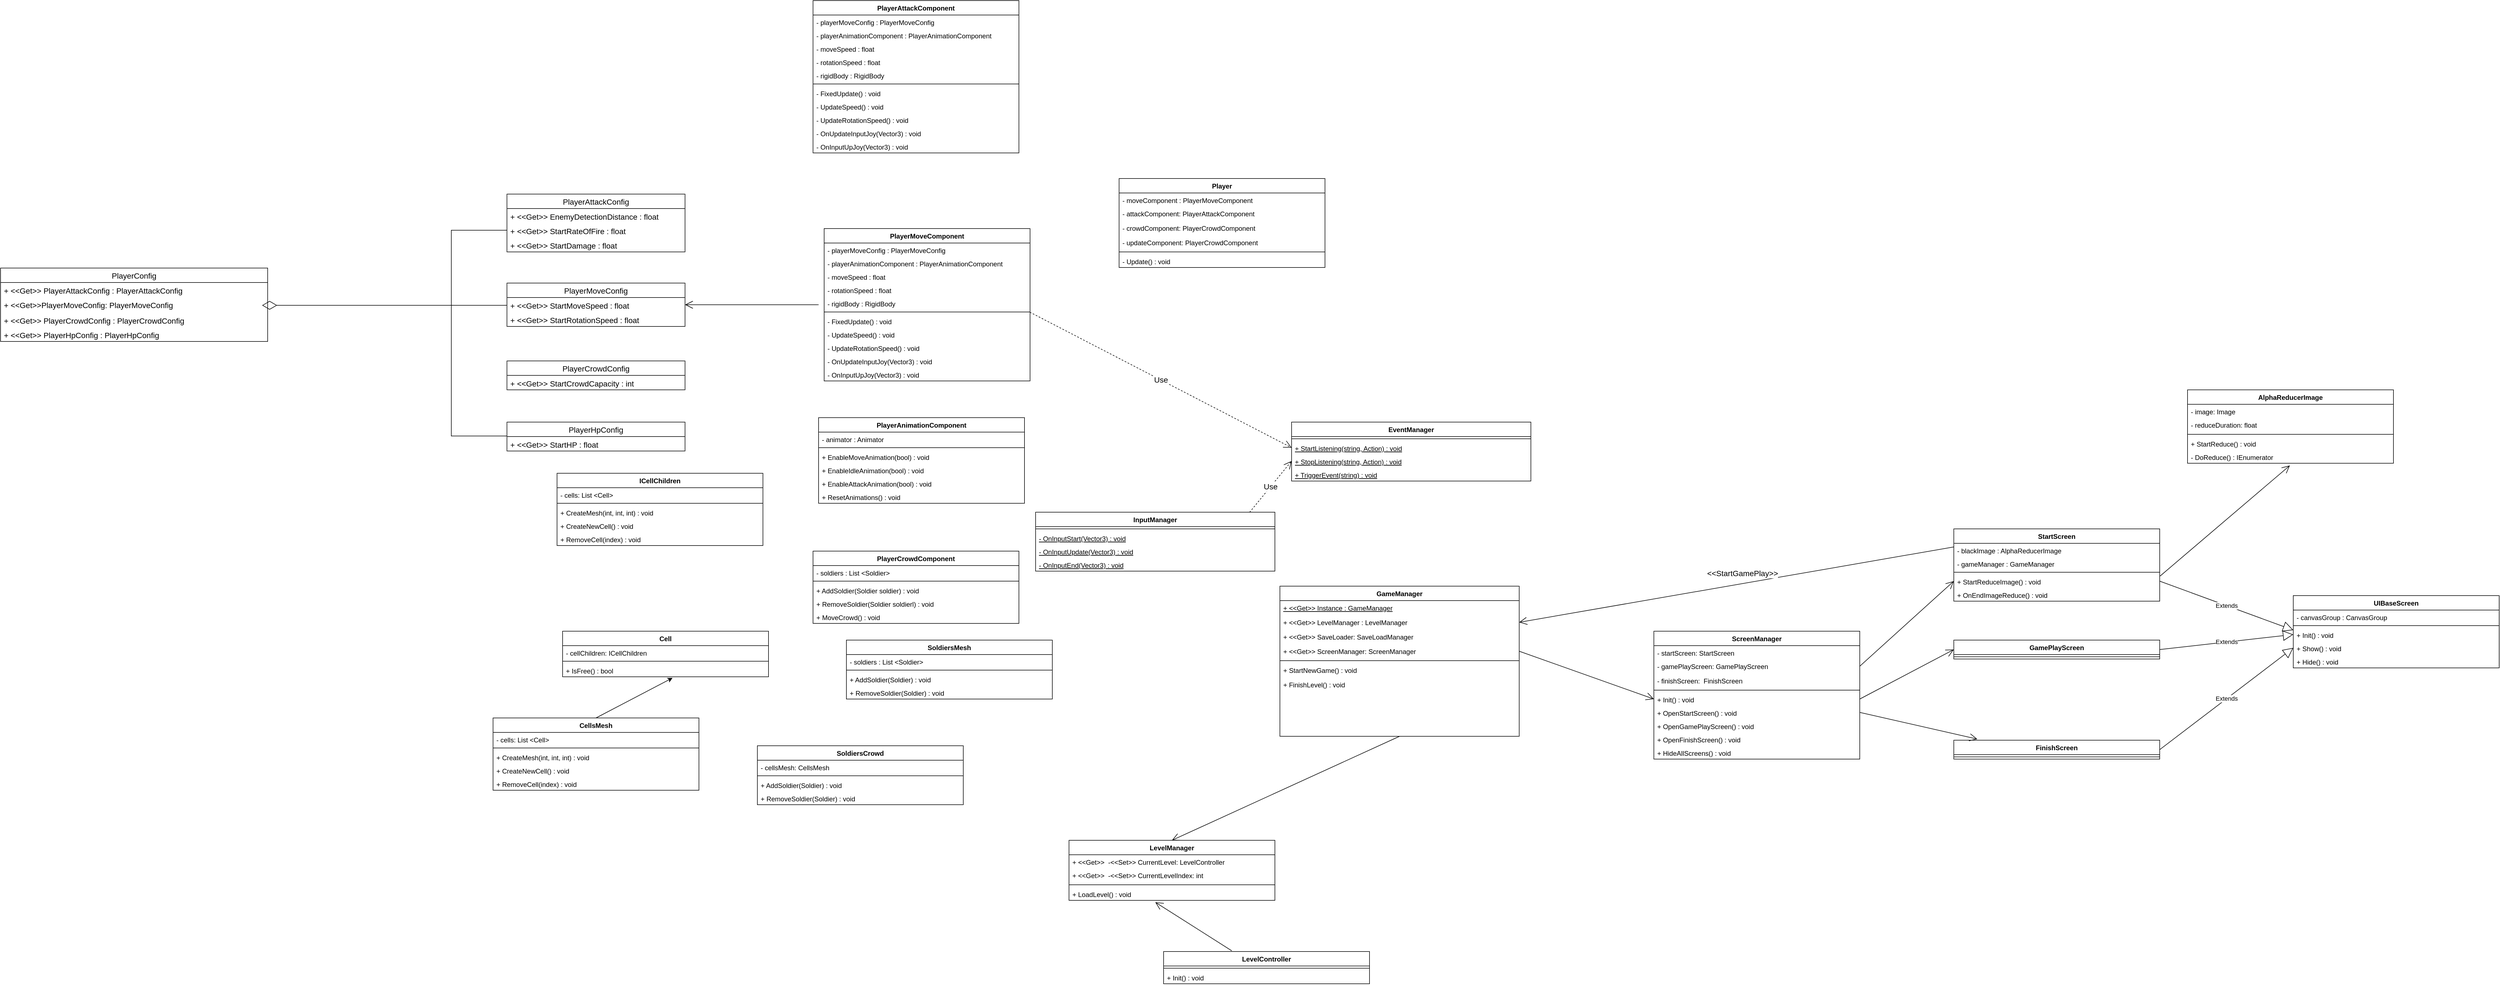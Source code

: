 <mxfile version="20.2.6" type="github">
  <diagram id="C5RBs43oDa-KdzZeNtuy" name="Page-1">
    <mxGraphModel dx="3702" dy="3019" grid="1" gridSize="10" guides="1" tooltips="1" connect="1" arrows="1" fold="1" page="1" pageScale="1" pageWidth="827" pageHeight="1169" math="0" shadow="0">
      <root>
        <mxCell id="WIyWlLk6GJQsqaUBKTNV-0" />
        <mxCell id="WIyWlLk6GJQsqaUBKTNV-1" parent="WIyWlLk6GJQsqaUBKTNV-0" />
        <mxCell id="zkfFHV4jXpPFQw0GAbJ--0" value="GameManager" style="swimlane;fontStyle=1;align=center;verticalAlign=top;childLayout=stackLayout;horizontal=1;startSize=26;horizontalStack=0;resizeParent=1;resizeLast=0;collapsible=1;marginBottom=0;rounded=0;shadow=0;strokeWidth=1;" parent="WIyWlLk6GJQsqaUBKTNV-1" vertex="1">
          <mxGeometry x="199" y="-247" width="430" height="270" as="geometry">
            <mxRectangle x="150" y="90" width="160" height="26" as="alternateBounds" />
          </mxGeometry>
        </mxCell>
        <mxCell id="zkfFHV4jXpPFQw0GAbJ--2" value="+ &lt;&lt;Get&gt;&gt; Instance : GameManager" style="text;align=left;verticalAlign=top;spacingLeft=4;spacingRight=4;overflow=hidden;rotatable=0;points=[[0,0.5],[1,0.5]];portConstraint=eastwest;rounded=0;shadow=0;html=0;fontStyle=4" parent="zkfFHV4jXpPFQw0GAbJ--0" vertex="1">
          <mxGeometry y="26" width="430" height="26" as="geometry" />
        </mxCell>
        <mxCell id="zkfFHV4jXpPFQw0GAbJ--1" value="+ &lt;&lt;Get&gt;&gt; LevelManager : LevelManager" style="text;align=left;verticalAlign=top;spacingLeft=4;spacingRight=4;overflow=hidden;rotatable=0;points=[[0,0.5],[1,0.5]];portConstraint=eastwest;fontStyle=0" parent="zkfFHV4jXpPFQw0GAbJ--0" vertex="1">
          <mxGeometry y="52" width="430" height="26" as="geometry" />
        </mxCell>
        <mxCell id="zkfFHV4jXpPFQw0GAbJ--3" value="+ &lt;&lt;Get&gt;&gt; SaveLoader: SaveLoadManager" style="text;align=left;verticalAlign=top;spacingLeft=4;spacingRight=4;overflow=hidden;rotatable=0;points=[[0,0.5],[1,0.5]];portConstraint=eastwest;rounded=0;shadow=0;html=0;" parent="zkfFHV4jXpPFQw0GAbJ--0" vertex="1">
          <mxGeometry y="78" width="430" height="26" as="geometry" />
        </mxCell>
        <mxCell id="mCtXMymxD6PoVu8J4Z9Z-39" value="+ &lt;&lt;Get&gt;&gt; ScreenManager: ScreenManager" style="text;align=left;verticalAlign=top;spacingLeft=4;spacingRight=4;overflow=hidden;rotatable=0;points=[[0,0.5],[1,0.5]];portConstraint=eastwest;rounded=0;shadow=0;html=0;" parent="zkfFHV4jXpPFQw0GAbJ--0" vertex="1">
          <mxGeometry y="104" width="430" height="26" as="geometry" />
        </mxCell>
        <mxCell id="zkfFHV4jXpPFQw0GAbJ--4" value="" style="line;html=1;strokeWidth=1;align=left;verticalAlign=middle;spacingTop=-1;spacingLeft=3;spacingRight=3;rotatable=0;labelPosition=right;points=[];portConstraint=eastwest;" parent="zkfFHV4jXpPFQw0GAbJ--0" vertex="1">
          <mxGeometry y="130" width="430" height="8" as="geometry" />
        </mxCell>
        <mxCell id="zkfFHV4jXpPFQw0GAbJ--5" value="+ StartNewGame() : void" style="text;align=left;verticalAlign=top;spacingLeft=4;spacingRight=4;overflow=hidden;rotatable=0;points=[[0,0.5],[1,0.5]];portConstraint=eastwest;" parent="zkfFHV4jXpPFQw0GAbJ--0" vertex="1">
          <mxGeometry y="138" width="430" height="26" as="geometry" />
        </mxCell>
        <mxCell id="mCtXMymxD6PoVu8J4Z9Z-103" value="+ FinishLevel() : void" style="text;align=left;verticalAlign=top;spacingLeft=4;spacingRight=4;overflow=hidden;rotatable=0;points=[[0,0.5],[1,0.5]];portConstraint=eastwest;" parent="zkfFHV4jXpPFQw0GAbJ--0" vertex="1">
          <mxGeometry y="164" width="430" height="26" as="geometry" />
        </mxCell>
        <mxCell id="mCtXMymxD6PoVu8J4Z9Z-3" value="ScreenManager" style="swimlane;fontStyle=1;align=center;verticalAlign=top;childLayout=stackLayout;horizontal=1;startSize=26;horizontalStack=0;resizeParent=1;resizeParentMax=0;resizeLast=0;collapsible=1;marginBottom=0;" parent="WIyWlLk6GJQsqaUBKTNV-1" vertex="1">
          <mxGeometry x="871" y="-166" width="370" height="230" as="geometry" />
        </mxCell>
        <mxCell id="mCtXMymxD6PoVu8J4Z9Z-4" value="- startScreen: StartScreen" style="text;strokeColor=none;fillColor=none;align=left;verticalAlign=top;spacingLeft=4;spacingRight=4;overflow=hidden;rotatable=0;points=[[0,0.5],[1,0.5]];portConstraint=eastwest;" parent="mCtXMymxD6PoVu8J4Z9Z-3" vertex="1">
          <mxGeometry y="26" width="370" height="24" as="geometry" />
        </mxCell>
        <mxCell id="mCtXMymxD6PoVu8J4Z9Z-6" value="- gamePlayScreen: GamePlayScreen" style="text;strokeColor=none;fillColor=none;align=left;verticalAlign=top;spacingLeft=4;spacingRight=4;overflow=hidden;rotatable=0;points=[[0,0.5],[1,0.5]];portConstraint=eastwest;" parent="mCtXMymxD6PoVu8J4Z9Z-3" vertex="1">
          <mxGeometry y="50" width="370" height="26" as="geometry" />
        </mxCell>
        <mxCell id="mCtXMymxD6PoVu8J4Z9Z-11" value="- finishScreen:  FinishScreen" style="text;strokeColor=none;fillColor=none;align=left;verticalAlign=top;spacingLeft=4;spacingRight=4;overflow=hidden;rotatable=0;points=[[0,0.5],[1,0.5]];portConstraint=eastwest;" parent="mCtXMymxD6PoVu8J4Z9Z-3" vertex="1">
          <mxGeometry y="76" width="370" height="26" as="geometry" />
        </mxCell>
        <mxCell id="mCtXMymxD6PoVu8J4Z9Z-5" value="" style="line;strokeWidth=1;fillColor=none;align=left;verticalAlign=middle;spacingTop=-1;spacingLeft=3;spacingRight=3;rotatable=0;labelPosition=right;points=[];portConstraint=eastwest;" parent="mCtXMymxD6PoVu8J4Z9Z-3" vertex="1">
          <mxGeometry y="102" width="370" height="8" as="geometry" />
        </mxCell>
        <mxCell id="mCtXMymxD6PoVu8J4Z9Z-56" value="+ Init() : void" style="text;strokeColor=none;fillColor=none;align=left;verticalAlign=top;spacingLeft=4;spacingRight=4;overflow=hidden;rotatable=0;points=[[0,0.5],[1,0.5]];portConstraint=eastwest;" parent="mCtXMymxD6PoVu8J4Z9Z-3" vertex="1">
          <mxGeometry y="110" width="370" height="24" as="geometry" />
        </mxCell>
        <mxCell id="mCtXMymxD6PoVu8J4Z9Z-10" value="+ OpenStartScreen() : void" style="text;strokeColor=none;fillColor=none;align=left;verticalAlign=top;spacingLeft=4;spacingRight=4;overflow=hidden;rotatable=0;points=[[0,0.5],[1,0.5]];portConstraint=eastwest;" parent="mCtXMymxD6PoVu8J4Z9Z-3" vertex="1">
          <mxGeometry y="134" width="370" height="24" as="geometry" />
        </mxCell>
        <mxCell id="mCtXMymxD6PoVu8J4Z9Z-54" value="+ OpenGamePlayScreen() : void" style="text;strokeColor=none;fillColor=none;align=left;verticalAlign=top;spacingLeft=4;spacingRight=4;overflow=hidden;rotatable=0;points=[[0,0.5],[1,0.5]];portConstraint=eastwest;" parent="mCtXMymxD6PoVu8J4Z9Z-3" vertex="1">
          <mxGeometry y="158" width="370" height="24" as="geometry" />
        </mxCell>
        <mxCell id="mCtXMymxD6PoVu8J4Z9Z-55" value="+ OpenFinishScreen() : void" style="text;strokeColor=none;fillColor=none;align=left;verticalAlign=top;spacingLeft=4;spacingRight=4;overflow=hidden;rotatable=0;points=[[0,0.5],[1,0.5]];portConstraint=eastwest;" parent="mCtXMymxD6PoVu8J4Z9Z-3" vertex="1">
          <mxGeometry y="182" width="370" height="24" as="geometry" />
        </mxCell>
        <mxCell id="mCtXMymxD6PoVu8J4Z9Z-57" value="+ HideAllScreens() : void" style="text;strokeColor=none;fillColor=none;align=left;verticalAlign=top;spacingLeft=4;spacingRight=4;overflow=hidden;rotatable=0;points=[[0,0.5],[1,0.5]];portConstraint=eastwest;" parent="mCtXMymxD6PoVu8J4Z9Z-3" vertex="1">
          <mxGeometry y="206" width="370" height="24" as="geometry" />
        </mxCell>
        <mxCell id="mCtXMymxD6PoVu8J4Z9Z-12" value="UIBaseScreen" style="swimlane;fontStyle=1;align=center;verticalAlign=top;childLayout=stackLayout;horizontal=1;startSize=26;horizontalStack=0;resizeParent=1;resizeParentMax=0;resizeLast=0;collapsible=1;marginBottom=0;" parent="WIyWlLk6GJQsqaUBKTNV-1" vertex="1">
          <mxGeometry x="2020" y="-230" width="370" height="130" as="geometry" />
        </mxCell>
        <mxCell id="mCtXMymxD6PoVu8J4Z9Z-13" value="- canvasGroup : CanvasGroup " style="text;strokeColor=none;fillColor=none;align=left;verticalAlign=top;spacingLeft=4;spacingRight=4;overflow=hidden;rotatable=0;points=[[0,0.5],[1,0.5]];portConstraint=eastwest;" parent="mCtXMymxD6PoVu8J4Z9Z-12" vertex="1">
          <mxGeometry y="26" width="370" height="24" as="geometry" />
        </mxCell>
        <mxCell id="mCtXMymxD6PoVu8J4Z9Z-16" value="" style="line;strokeWidth=1;fillColor=none;align=left;verticalAlign=middle;spacingTop=-1;spacingLeft=3;spacingRight=3;rotatable=0;labelPosition=right;points=[];portConstraint=eastwest;" parent="mCtXMymxD6PoVu8J4Z9Z-12" vertex="1">
          <mxGeometry y="50" width="370" height="8" as="geometry" />
        </mxCell>
        <mxCell id="mCtXMymxD6PoVu8J4Z9Z-21" value="+ Init() : void" style="text;strokeColor=none;fillColor=none;align=left;verticalAlign=top;spacingLeft=4;spacingRight=4;overflow=hidden;rotatable=0;points=[[0,0.5],[1,0.5]];portConstraint=eastwest;" parent="mCtXMymxD6PoVu8J4Z9Z-12" vertex="1">
          <mxGeometry y="58" width="370" height="24" as="geometry" />
        </mxCell>
        <mxCell id="mCtXMymxD6PoVu8J4Z9Z-17" value="+ Show() : void" style="text;strokeColor=none;fillColor=none;align=left;verticalAlign=top;spacingLeft=4;spacingRight=4;overflow=hidden;rotatable=0;points=[[0,0.5],[1,0.5]];portConstraint=eastwest;" parent="mCtXMymxD6PoVu8J4Z9Z-12" vertex="1">
          <mxGeometry y="82" width="370" height="24" as="geometry" />
        </mxCell>
        <mxCell id="mCtXMymxD6PoVu8J4Z9Z-19" value="+ Hide() : void" style="text;strokeColor=none;fillColor=none;align=left;verticalAlign=top;spacingLeft=4;spacingRight=4;overflow=hidden;rotatable=0;points=[[0,0.5],[1,0.5]];portConstraint=eastwest;" parent="mCtXMymxD6PoVu8J4Z9Z-12" vertex="1">
          <mxGeometry y="106" width="370" height="24" as="geometry" />
        </mxCell>
        <mxCell id="mCtXMymxD6PoVu8J4Z9Z-22" value="GamePlayScreen" style="swimlane;fontStyle=1;align=center;verticalAlign=top;childLayout=stackLayout;horizontal=1;startSize=26;horizontalStack=0;resizeParent=1;resizeParentMax=0;resizeLast=0;collapsible=1;marginBottom=0;" parent="WIyWlLk6GJQsqaUBKTNV-1" vertex="1">
          <mxGeometry x="1410" y="-150" width="370" height="34" as="geometry" />
        </mxCell>
        <mxCell id="mCtXMymxD6PoVu8J4Z9Z-25" value="" style="line;strokeWidth=1;fillColor=none;align=left;verticalAlign=middle;spacingTop=-1;spacingLeft=3;spacingRight=3;rotatable=0;labelPosition=right;points=[];portConstraint=eastwest;" parent="mCtXMymxD6PoVu8J4Z9Z-22" vertex="1">
          <mxGeometry y="26" width="370" height="8" as="geometry" />
        </mxCell>
        <mxCell id="mCtXMymxD6PoVu8J4Z9Z-29" value="Extends" style="endArrow=block;endSize=16;endFill=0;html=1;rounded=0;exitX=1;exitY=0.5;exitDx=0;exitDy=0;entryX=0;entryY=0.5;entryDx=0;entryDy=0;" parent="WIyWlLk6GJQsqaUBKTNV-1" source="mCtXMymxD6PoVu8J4Z9Z-22" target="mCtXMymxD6PoVu8J4Z9Z-21" edge="1">
          <mxGeometry width="160" relative="1" as="geometry">
            <mxPoint x="909" y="370" as="sourcePoint" />
            <mxPoint x="1069" y="370" as="targetPoint" />
          </mxGeometry>
        </mxCell>
        <mxCell id="mCtXMymxD6PoVu8J4Z9Z-30" value="StartScreen" style="swimlane;fontStyle=1;align=center;verticalAlign=top;childLayout=stackLayout;horizontal=1;startSize=26;horizontalStack=0;resizeParent=1;resizeParentMax=0;resizeLast=0;collapsible=1;marginBottom=0;" parent="WIyWlLk6GJQsqaUBKTNV-1" vertex="1">
          <mxGeometry x="1410" y="-350" width="370" height="130" as="geometry" />
        </mxCell>
        <mxCell id="mCtXMymxD6PoVu8J4Z9Z-82" value="- blackImage : AlphaReducerImage" style="text;strokeColor=none;fillColor=none;align=left;verticalAlign=top;spacingLeft=4;spacingRight=4;overflow=hidden;rotatable=0;points=[[0,0.5],[1,0.5]];portConstraint=eastwest;" parent="mCtXMymxD6PoVu8J4Z9Z-30" vertex="1">
          <mxGeometry y="26" width="370" height="24" as="geometry" />
        </mxCell>
        <mxCell id="mCtXMymxD6PoVu8J4Z9Z-110" value="- gameManager : GameManager" style="text;strokeColor=none;fillColor=none;align=left;verticalAlign=top;spacingLeft=4;spacingRight=4;overflow=hidden;rotatable=0;points=[[0,0.5],[1,0.5]];portConstraint=eastwest;" parent="mCtXMymxD6PoVu8J4Z9Z-30" vertex="1">
          <mxGeometry y="50" width="370" height="24" as="geometry" />
        </mxCell>
        <mxCell id="mCtXMymxD6PoVu8J4Z9Z-31" value="" style="line;strokeWidth=1;fillColor=none;align=left;verticalAlign=middle;spacingTop=-1;spacingLeft=3;spacingRight=3;rotatable=0;labelPosition=right;points=[];portConstraint=eastwest;" parent="mCtXMymxD6PoVu8J4Z9Z-30" vertex="1">
          <mxGeometry y="74" width="370" height="8" as="geometry" />
        </mxCell>
        <mxCell id="mCtXMymxD6PoVu8J4Z9Z-81" value="+ StartReduceImage() : void" style="text;strokeColor=none;fillColor=none;align=left;verticalAlign=top;spacingLeft=4;spacingRight=4;overflow=hidden;rotatable=0;points=[[0,0.5],[1,0.5]];portConstraint=eastwest;" parent="mCtXMymxD6PoVu8J4Z9Z-30" vertex="1">
          <mxGeometry y="82" width="370" height="24" as="geometry" />
        </mxCell>
        <mxCell id="mCtXMymxD6PoVu8J4Z9Z-84" value="+ OnEndImageReduce() : void" style="text;strokeColor=none;fillColor=none;align=left;verticalAlign=top;spacingLeft=4;spacingRight=4;overflow=hidden;rotatable=0;points=[[0,0.5],[1,0.5]];portConstraint=eastwest;" parent="mCtXMymxD6PoVu8J4Z9Z-30" vertex="1">
          <mxGeometry y="106" width="370" height="24" as="geometry" />
        </mxCell>
        <mxCell id="mCtXMymxD6PoVu8J4Z9Z-32" value="FinishScreen" style="swimlane;fontStyle=1;align=center;verticalAlign=top;childLayout=stackLayout;horizontal=1;startSize=26;horizontalStack=0;resizeParent=1;resizeParentMax=0;resizeLast=0;collapsible=1;marginBottom=0;" parent="WIyWlLk6GJQsqaUBKTNV-1" vertex="1">
          <mxGeometry x="1410" y="30" width="370" height="34" as="geometry" />
        </mxCell>
        <mxCell id="mCtXMymxD6PoVu8J4Z9Z-33" value="" style="line;strokeWidth=1;fillColor=none;align=left;verticalAlign=middle;spacingTop=-1;spacingLeft=3;spacingRight=3;rotatable=0;labelPosition=right;points=[];portConstraint=eastwest;" parent="mCtXMymxD6PoVu8J4Z9Z-32" vertex="1">
          <mxGeometry y="26" width="370" height="8" as="geometry" />
        </mxCell>
        <mxCell id="mCtXMymxD6PoVu8J4Z9Z-34" value="Extends" style="endArrow=block;endSize=16;endFill=0;html=1;rounded=0;exitX=1;exitY=0.5;exitDx=0;exitDy=0;entryX=0;entryY=0.5;entryDx=0;entryDy=0;" parent="WIyWlLk6GJQsqaUBKTNV-1" source="mCtXMymxD6PoVu8J4Z9Z-81" edge="1">
          <mxGeometry width="160" relative="1" as="geometry">
            <mxPoint x="1079" y="427.008" as="sourcePoint" />
            <mxPoint x="2020" y="-168" as="targetPoint" />
          </mxGeometry>
        </mxCell>
        <mxCell id="mCtXMymxD6PoVu8J4Z9Z-35" value="Extends" style="endArrow=block;endSize=16;endFill=0;html=1;rounded=0;entryX=0;entryY=0.5;entryDx=0;entryDy=0;exitX=1;exitY=0.5;exitDx=0;exitDy=0;" parent="WIyWlLk6GJQsqaUBKTNV-1" source="mCtXMymxD6PoVu8J4Z9Z-32" target="mCtXMymxD6PoVu8J4Z9Z-17" edge="1">
          <mxGeometry width="160" relative="1" as="geometry">
            <mxPoint x="1629" y="410" as="sourcePoint" />
            <mxPoint x="1458.996" y="300" as="targetPoint" />
          </mxGeometry>
        </mxCell>
        <mxCell id="mCtXMymxD6PoVu8J4Z9Z-36" value="" style="endArrow=open;endFill=1;endSize=12;html=1;rounded=0;exitX=1;exitY=0.5;exitDx=0;exitDy=0;" parent="WIyWlLk6GJQsqaUBKTNV-1" source="mCtXMymxD6PoVu8J4Z9Z-56" edge="1">
          <mxGeometry width="160" relative="1" as="geometry">
            <mxPoint x="979" y="660" as="sourcePoint" />
            <mxPoint x="1410" y="-133" as="targetPoint" />
          </mxGeometry>
        </mxCell>
        <mxCell id="mCtXMymxD6PoVu8J4Z9Z-37" value="" style="endArrow=open;endFill=1;endSize=12;html=1;rounded=0;entryX=0;entryY=0.5;entryDx=0;entryDy=0;exitX=1;exitY=0.5;exitDx=0;exitDy=0;" parent="WIyWlLk6GJQsqaUBKTNV-1" source="mCtXMymxD6PoVu8J4Z9Z-6" target="mCtXMymxD6PoVu8J4Z9Z-81" edge="1">
          <mxGeometry width="160" relative="1" as="geometry">
            <mxPoint x="1065" y="-280" as="sourcePoint" />
            <mxPoint x="919.78" y="461.664" as="targetPoint" />
          </mxGeometry>
        </mxCell>
        <mxCell id="mCtXMymxD6PoVu8J4Z9Z-38" value="" style="endArrow=open;endFill=1;endSize=12;html=1;rounded=0;entryX=0.114;entryY=-0.059;entryDx=0;entryDy=0;entryPerimeter=0;exitX=1;exitY=0.5;exitDx=0;exitDy=0;" parent="WIyWlLk6GJQsqaUBKTNV-1" source="mCtXMymxD6PoVu8J4Z9Z-10" target="mCtXMymxD6PoVu8J4Z9Z-32" edge="1">
          <mxGeometry width="160" relative="1" as="geometry">
            <mxPoint x="1284" y="600" as="sourcePoint" />
            <mxPoint x="1211.8" y="464.336" as="targetPoint" />
          </mxGeometry>
        </mxCell>
        <mxCell id="mCtXMymxD6PoVu8J4Z9Z-41" value="" style="endArrow=open;endFill=1;endSize=12;html=1;rounded=0;entryX=0;entryY=0.5;entryDx=0;entryDy=0;exitX=1;exitY=0.5;exitDx=0;exitDy=0;" parent="WIyWlLk6GJQsqaUBKTNV-1" source="mCtXMymxD6PoVu8J4Z9Z-39" target="mCtXMymxD6PoVu8J4Z9Z-56" edge="1">
          <mxGeometry width="160" relative="1" as="geometry">
            <mxPoint x="675" y="630" as="sourcePoint" />
            <mxPoint x="848" y="464" as="targetPoint" />
          </mxGeometry>
        </mxCell>
        <mxCell id="mCtXMymxD6PoVu8J4Z9Z-42" value="LevelManager" style="swimlane;fontStyle=1;align=center;verticalAlign=top;childLayout=stackLayout;horizontal=1;startSize=26;horizontalStack=0;resizeParent=1;resizeParentMax=0;resizeLast=0;collapsible=1;marginBottom=0;" parent="WIyWlLk6GJQsqaUBKTNV-1" vertex="1">
          <mxGeometry x="-180" y="210" width="370" height="108" as="geometry" />
        </mxCell>
        <mxCell id="mCtXMymxD6PoVu8J4Z9Z-43" value="+ &lt;&lt;Get&gt;&gt;  -&lt;&lt;Set&gt;&gt; CurrentLevel: LevelController" style="text;strokeColor=none;fillColor=none;align=left;verticalAlign=top;spacingLeft=4;spacingRight=4;overflow=hidden;rotatable=0;points=[[0,0.5],[1,0.5]];portConstraint=eastwest;" parent="mCtXMymxD6PoVu8J4Z9Z-42" vertex="1">
          <mxGeometry y="26" width="370" height="24" as="geometry" />
        </mxCell>
        <mxCell id="mCtXMymxD6PoVu8J4Z9Z-44" value="+ &lt;&lt;Get&gt;&gt;  -&lt;&lt;Set&gt;&gt; CurrentLevelIndex: int" style="text;strokeColor=none;fillColor=none;align=left;verticalAlign=top;spacingLeft=4;spacingRight=4;overflow=hidden;rotatable=0;points=[[0,0.5],[1,0.5]];portConstraint=eastwest;" parent="mCtXMymxD6PoVu8J4Z9Z-42" vertex="1">
          <mxGeometry y="50" width="370" height="26" as="geometry" />
        </mxCell>
        <mxCell id="mCtXMymxD6PoVu8J4Z9Z-46" value="" style="line;strokeWidth=1;fillColor=none;align=left;verticalAlign=middle;spacingTop=-1;spacingLeft=3;spacingRight=3;rotatable=0;labelPosition=right;points=[];portConstraint=eastwest;" parent="mCtXMymxD6PoVu8J4Z9Z-42" vertex="1">
          <mxGeometry y="76" width="370" height="8" as="geometry" />
        </mxCell>
        <mxCell id="mCtXMymxD6PoVu8J4Z9Z-47" value="+ LoadLevel() : void" style="text;strokeColor=none;fillColor=none;align=left;verticalAlign=top;spacingLeft=4;spacingRight=4;overflow=hidden;rotatable=0;points=[[0,0.5],[1,0.5]];portConstraint=eastwest;" parent="mCtXMymxD6PoVu8J4Z9Z-42" vertex="1">
          <mxGeometry y="84" width="370" height="24" as="geometry" />
        </mxCell>
        <mxCell id="mCtXMymxD6PoVu8J4Z9Z-48" value="" style="endArrow=open;endFill=1;endSize=12;html=1;rounded=0;entryX=0.5;entryY=0;entryDx=0;entryDy=0;exitX=0.5;exitY=1;exitDx=0;exitDy=0;" parent="WIyWlLk6GJQsqaUBKTNV-1" source="zkfFHV4jXpPFQw0GAbJ--0" target="mCtXMymxD6PoVu8J4Z9Z-42" edge="1">
          <mxGeometry width="160" relative="1" as="geometry">
            <mxPoint x="321.35" y="317.666" as="sourcePoint" />
            <mxPoint x="675" y="630" as="targetPoint" />
          </mxGeometry>
        </mxCell>
        <mxCell id="mCtXMymxD6PoVu8J4Z9Z-70" value="AlphaReducerImage" style="swimlane;fontStyle=1;align=center;verticalAlign=top;childLayout=stackLayout;horizontal=1;startSize=26;horizontalStack=0;resizeParent=1;resizeParentMax=0;resizeLast=0;collapsible=1;marginBottom=0;" parent="WIyWlLk6GJQsqaUBKTNV-1" vertex="1">
          <mxGeometry x="1830" y="-600" width="370" height="132" as="geometry" />
        </mxCell>
        <mxCell id="mCtXMymxD6PoVu8J4Z9Z-71" value="- image: Image" style="text;strokeColor=none;fillColor=none;align=left;verticalAlign=top;spacingLeft=4;spacingRight=4;overflow=hidden;rotatable=0;points=[[0,0.5],[1,0.5]];portConstraint=eastwest;" parent="mCtXMymxD6PoVu8J4Z9Z-70" vertex="1">
          <mxGeometry y="26" width="370" height="24" as="geometry" />
        </mxCell>
        <mxCell id="mCtXMymxD6PoVu8J4Z9Z-72" value="- reduceDuration: float" style="text;strokeColor=none;fillColor=none;align=left;verticalAlign=top;spacingLeft=4;spacingRight=4;overflow=hidden;rotatable=0;points=[[0,0.5],[1,0.5]];portConstraint=eastwest;" parent="mCtXMymxD6PoVu8J4Z9Z-70" vertex="1">
          <mxGeometry y="50" width="370" height="26" as="geometry" />
        </mxCell>
        <mxCell id="mCtXMymxD6PoVu8J4Z9Z-74" value="" style="line;strokeWidth=1;fillColor=none;align=left;verticalAlign=middle;spacingTop=-1;spacingLeft=3;spacingRight=3;rotatable=0;labelPosition=right;points=[];portConstraint=eastwest;" parent="mCtXMymxD6PoVu8J4Z9Z-70" vertex="1">
          <mxGeometry y="76" width="370" height="8" as="geometry" />
        </mxCell>
        <mxCell id="mCtXMymxD6PoVu8J4Z9Z-75" value="+ StartReduce() : void" style="text;strokeColor=none;fillColor=none;align=left;verticalAlign=top;spacingLeft=4;spacingRight=4;overflow=hidden;rotatable=0;points=[[0,0.5],[1,0.5]];portConstraint=eastwest;" parent="mCtXMymxD6PoVu8J4Z9Z-70" vertex="1">
          <mxGeometry y="84" width="370" height="24" as="geometry" />
        </mxCell>
        <mxCell id="mCtXMymxD6PoVu8J4Z9Z-76" value="- DoReduce() : IEnumerator" style="text;strokeColor=none;fillColor=none;align=left;verticalAlign=top;spacingLeft=4;spacingRight=4;overflow=hidden;rotatable=0;points=[[0,0.5],[1,0.5]];portConstraint=eastwest;" parent="mCtXMymxD6PoVu8J4Z9Z-70" vertex="1">
          <mxGeometry y="108" width="370" height="24" as="geometry" />
        </mxCell>
        <mxCell id="mCtXMymxD6PoVu8J4Z9Z-85" value="" style="endArrow=open;endFill=1;endSize=12;html=1;rounded=0;entryX=0.497;entryY=1.167;entryDx=0;entryDy=0;exitX=1.002;exitY=0.117;exitDx=0;exitDy=0;exitPerimeter=0;entryPerimeter=0;" parent="WIyWlLk6GJQsqaUBKTNV-1" source="mCtXMymxD6PoVu8J4Z9Z-81" target="mCtXMymxD6PoVu8J4Z9Z-76" edge="1">
          <mxGeometry width="160" relative="1" as="geometry">
            <mxPoint x="1210" y="530" as="sourcePoint" />
            <mxPoint x="1354.59" y="538.808" as="targetPoint" />
          </mxGeometry>
        </mxCell>
        <mxCell id="mCtXMymxD6PoVu8J4Z9Z-90" value="&amp;lt;&amp;lt;StartGamePlay&amp;gt;&amp;gt;" style="endArrow=open;endFill=1;endSize=12;html=1;rounded=0;entryX=1;entryY=0.5;entryDx=0;entryDy=0;exitX=0;exitY=0.25;exitDx=0;exitDy=0;fontSize=14;verticalAlign=middle;" parent="WIyWlLk6GJQsqaUBKTNV-1" source="mCtXMymxD6PoVu8J4Z9Z-30" target="zkfFHV4jXpPFQw0GAbJ--1" edge="1">
          <mxGeometry x="-0.035" y="-18" width="160" relative="1" as="geometry">
            <mxPoint x="940" y="-230" as="sourcePoint" />
            <mxPoint x="1100" y="-230" as="targetPoint" />
            <mxPoint as="offset" />
          </mxGeometry>
        </mxCell>
        <mxCell id="mCtXMymxD6PoVu8J4Z9Z-59" value="EventManager" style="swimlane;fontStyle=1;align=center;verticalAlign=top;childLayout=stackLayout;horizontal=1;startSize=26;horizontalStack=0;resizeParent=1;resizeParentMax=0;resizeLast=0;collapsible=1;marginBottom=0;" parent="WIyWlLk6GJQsqaUBKTNV-1" vertex="1">
          <mxGeometry x="220" y="-542" width="430" height="106" as="geometry" />
        </mxCell>
        <mxCell id="mCtXMymxD6PoVu8J4Z9Z-62" value="" style="line;strokeWidth=1;fillColor=none;align=left;verticalAlign=middle;spacingTop=-1;spacingLeft=3;spacingRight=3;rotatable=0;labelPosition=right;points=[];portConstraint=eastwest;" parent="mCtXMymxD6PoVu8J4Z9Z-59" vertex="1">
          <mxGeometry y="26" width="430" height="8" as="geometry" />
        </mxCell>
        <mxCell id="mCtXMymxD6PoVu8J4Z9Z-63" value="+ StartListening(string, Action) : void" style="text;strokeColor=none;fillColor=none;align=left;verticalAlign=top;spacingLeft=4;spacingRight=4;overflow=hidden;rotatable=0;points=[[0,0.5],[1,0.5]];portConstraint=eastwest;fontStyle=4" parent="mCtXMymxD6PoVu8J4Z9Z-59" vertex="1">
          <mxGeometry y="34" width="430" height="24" as="geometry" />
        </mxCell>
        <mxCell id="mCtXMymxD6PoVu8J4Z9Z-64" value="+ StopListening(string, Action) : void" style="text;strokeColor=none;fillColor=none;align=left;verticalAlign=top;spacingLeft=4;spacingRight=4;overflow=hidden;rotatable=0;points=[[0,0.5],[1,0.5]];portConstraint=eastwest;fontStyle=4" parent="mCtXMymxD6PoVu8J4Z9Z-59" vertex="1">
          <mxGeometry y="58" width="430" height="24" as="geometry" />
        </mxCell>
        <mxCell id="mCtXMymxD6PoVu8J4Z9Z-69" value="+ TriggerEvent(string) : void" style="text;strokeColor=none;fillColor=none;align=left;verticalAlign=top;spacingLeft=4;spacingRight=4;overflow=hidden;rotatable=0;points=[[0,0.5],[1,0.5]];portConstraint=eastwest;fontStyle=4" parent="mCtXMymxD6PoVu8J4Z9Z-59" vertex="1">
          <mxGeometry y="82" width="430" height="24" as="geometry" />
        </mxCell>
        <mxCell id="mCtXMymxD6PoVu8J4Z9Z-91" value="LevelController" style="swimlane;fontStyle=1;align=center;verticalAlign=top;childLayout=stackLayout;horizontal=1;startSize=26;horizontalStack=0;resizeParent=1;resizeParentMax=0;resizeLast=0;collapsible=1;marginBottom=0;" parent="WIyWlLk6GJQsqaUBKTNV-1" vertex="1">
          <mxGeometry x="-10" y="410" width="370" height="58" as="geometry" />
        </mxCell>
        <mxCell id="mCtXMymxD6PoVu8J4Z9Z-94" value="" style="line;strokeWidth=1;fillColor=none;align=left;verticalAlign=middle;spacingTop=-1;spacingLeft=3;spacingRight=3;rotatable=0;labelPosition=right;points=[];portConstraint=eastwest;" parent="mCtXMymxD6PoVu8J4Z9Z-91" vertex="1">
          <mxGeometry y="26" width="370" height="8" as="geometry" />
        </mxCell>
        <mxCell id="mCtXMymxD6PoVu8J4Z9Z-95" value="+ Init() : void" style="text;strokeColor=none;fillColor=none;align=left;verticalAlign=top;spacingLeft=4;spacingRight=4;overflow=hidden;rotatable=0;points=[[0,0.5],[1,0.5]];portConstraint=eastwest;" parent="mCtXMymxD6PoVu8J4Z9Z-91" vertex="1">
          <mxGeometry y="34" width="370" height="24" as="geometry" />
        </mxCell>
        <mxCell id="mCtXMymxD6PoVu8J4Z9Z-96" value="" style="endArrow=open;endFill=1;endSize=12;html=1;rounded=0;entryX=0.419;entryY=1.139;entryDx=0;entryDy=0;exitX=0.331;exitY=-0.023;exitDx=0;exitDy=0;exitPerimeter=0;entryPerimeter=0;" parent="WIyWlLk6GJQsqaUBKTNV-1" source="mCtXMymxD6PoVu8J4Z9Z-91" target="mCtXMymxD6PoVu8J4Z9Z-47" edge="1">
          <mxGeometry width="160" relative="1" as="geometry">
            <mxPoint x="396.48" y="-72.116" as="sourcePoint" />
            <mxPoint x="15" y="220" as="targetPoint" />
          </mxGeometry>
        </mxCell>
        <mxCell id="mCtXMymxD6PoVu8J4Z9Z-97" value="Player" style="swimlane;fontStyle=1;align=center;verticalAlign=top;childLayout=stackLayout;horizontal=1;startSize=26;horizontalStack=0;resizeParent=1;resizeParentMax=0;resizeLast=0;collapsible=1;marginBottom=0;" parent="WIyWlLk6GJQsqaUBKTNV-1" vertex="1">
          <mxGeometry x="-90" y="-980" width="370" height="160" as="geometry" />
        </mxCell>
        <mxCell id="mCtXMymxD6PoVu8J4Z9Z-98" value="- moveComponent : PlayerMoveComponent" style="text;strokeColor=none;fillColor=none;align=left;verticalAlign=top;spacingLeft=4;spacingRight=4;overflow=hidden;rotatable=0;points=[[0,0.5],[1,0.5]];portConstraint=eastwest;" parent="mCtXMymxD6PoVu8J4Z9Z-97" vertex="1">
          <mxGeometry y="26" width="370" height="24" as="geometry" />
        </mxCell>
        <mxCell id="mCtXMymxD6PoVu8J4Z9Z-99" value="- attackComponent: PlayerAttackComponent" style="text;strokeColor=none;fillColor=none;align=left;verticalAlign=top;spacingLeft=4;spacingRight=4;overflow=hidden;rotatable=0;points=[[0,0.5],[1,0.5]];portConstraint=eastwest;" parent="mCtXMymxD6PoVu8J4Z9Z-97" vertex="1">
          <mxGeometry y="50" width="370" height="26" as="geometry" />
        </mxCell>
        <mxCell id="mCtXMymxD6PoVu8J4Z9Z-102" value="- crowdComponent: PlayerCrowdComponent" style="text;strokeColor=none;fillColor=none;align=left;verticalAlign=top;spacingLeft=4;spacingRight=4;overflow=hidden;rotatable=0;points=[[0,0.5],[1,0.5]];portConstraint=eastwest;" parent="mCtXMymxD6PoVu8J4Z9Z-97" vertex="1">
          <mxGeometry y="76" width="370" height="26" as="geometry" />
        </mxCell>
        <mxCell id="mCtXMymxD6PoVu8J4Z9Z-157" value="- updateComponent: PlayerCrowdComponent" style="text;strokeColor=none;fillColor=none;align=left;verticalAlign=top;spacingLeft=4;spacingRight=4;overflow=hidden;rotatable=0;points=[[0,0.5],[1,0.5]];portConstraint=eastwest;" parent="mCtXMymxD6PoVu8J4Z9Z-97" vertex="1">
          <mxGeometry y="102" width="370" height="26" as="geometry" />
        </mxCell>
        <mxCell id="mCtXMymxD6PoVu8J4Z9Z-100" value="" style="line;strokeWidth=1;fillColor=none;align=left;verticalAlign=middle;spacingTop=-1;spacingLeft=3;spacingRight=3;rotatable=0;labelPosition=right;points=[];portConstraint=eastwest;" parent="mCtXMymxD6PoVu8J4Z9Z-97" vertex="1">
          <mxGeometry y="128" width="370" height="8" as="geometry" />
        </mxCell>
        <mxCell id="mCtXMymxD6PoVu8J4Z9Z-101" value="- Update() : void" style="text;strokeColor=none;fillColor=none;align=left;verticalAlign=top;spacingLeft=4;spacingRight=4;overflow=hidden;rotatable=0;points=[[0,0.5],[1,0.5]];portConstraint=eastwest;" parent="mCtXMymxD6PoVu8J4Z9Z-97" vertex="1">
          <mxGeometry y="136" width="370" height="24" as="geometry" />
        </mxCell>
        <mxCell id="mCtXMymxD6PoVu8J4Z9Z-104" value="PlayerMoveComponent" style="swimlane;fontStyle=1;align=center;verticalAlign=top;childLayout=stackLayout;horizontal=1;startSize=26;horizontalStack=0;resizeParent=1;resizeParentMax=0;resizeLast=0;collapsible=1;marginBottom=0;" parent="WIyWlLk6GJQsqaUBKTNV-1" vertex="1">
          <mxGeometry x="-620" y="-890" width="370" height="274" as="geometry" />
        </mxCell>
        <mxCell id="mCtXMymxD6PoVu8J4Z9Z-105" value="- playerMoveConfig : PlayerMoveConfig" style="text;strokeColor=none;fillColor=none;align=left;verticalAlign=top;spacingLeft=4;spacingRight=4;overflow=hidden;rotatable=0;points=[[0,0.5],[1,0.5]];portConstraint=eastwest;" parent="mCtXMymxD6PoVu8J4Z9Z-104" vertex="1">
          <mxGeometry y="26" width="370" height="24" as="geometry" />
        </mxCell>
        <mxCell id="rwpX8sAkl0MTFjeVuuJa-12" value="- playerAnimationComponent : PlayerAnimationComponent" style="text;strokeColor=none;fillColor=none;align=left;verticalAlign=top;spacingLeft=4;spacingRight=4;overflow=hidden;rotatable=0;points=[[0,0.5],[1,0.5]];portConstraint=eastwest;" vertex="1" parent="mCtXMymxD6PoVu8J4Z9Z-104">
          <mxGeometry y="50" width="370" height="24" as="geometry" />
        </mxCell>
        <mxCell id="mCtXMymxD6PoVu8J4Z9Z-153" value="- moveSpeed : float" style="text;strokeColor=none;fillColor=none;align=left;verticalAlign=top;spacingLeft=4;spacingRight=4;overflow=hidden;rotatable=0;points=[[0,0.5],[1,0.5]];portConstraint=eastwest;" parent="mCtXMymxD6PoVu8J4Z9Z-104" vertex="1">
          <mxGeometry y="74" width="370" height="24" as="geometry" />
        </mxCell>
        <mxCell id="mCtXMymxD6PoVu8J4Z9Z-154" value="- rotationSpeed : float" style="text;strokeColor=none;fillColor=none;align=left;verticalAlign=top;spacingLeft=4;spacingRight=4;overflow=hidden;rotatable=0;points=[[0,0.5],[1,0.5]];portConstraint=eastwest;" parent="mCtXMymxD6PoVu8J4Z9Z-104" vertex="1">
          <mxGeometry y="98" width="370" height="24" as="geometry" />
        </mxCell>
        <mxCell id="mCtXMymxD6PoVu8J4Z9Z-152" value="- rigidBody : RigidBody" style="text;strokeColor=none;fillColor=none;align=left;verticalAlign=top;spacingLeft=4;spacingRight=4;overflow=hidden;rotatable=0;points=[[0,0.5],[1,0.5]];portConstraint=eastwest;" parent="mCtXMymxD6PoVu8J4Z9Z-104" vertex="1">
          <mxGeometry y="122" width="370" height="24" as="geometry" />
        </mxCell>
        <mxCell id="mCtXMymxD6PoVu8J4Z9Z-108" value="" style="line;strokeWidth=1;fillColor=none;align=left;verticalAlign=middle;spacingTop=-1;spacingLeft=3;spacingRight=3;rotatable=0;labelPosition=right;points=[];portConstraint=eastwest;" parent="mCtXMymxD6PoVu8J4Z9Z-104" vertex="1">
          <mxGeometry y="146" width="370" height="8" as="geometry" />
        </mxCell>
        <mxCell id="mCtXMymxD6PoVu8J4Z9Z-158" value="- FixedUpdate() : void" style="text;strokeColor=none;fillColor=none;align=left;verticalAlign=top;spacingLeft=4;spacingRight=4;overflow=hidden;rotatable=0;points=[[0,0.5],[1,0.5]];portConstraint=eastwest;" parent="mCtXMymxD6PoVu8J4Z9Z-104" vertex="1">
          <mxGeometry y="154" width="370" height="24" as="geometry" />
        </mxCell>
        <mxCell id="mCtXMymxD6PoVu8J4Z9Z-109" value="- UpdateSpeed() : void" style="text;strokeColor=none;fillColor=none;align=left;verticalAlign=top;spacingLeft=4;spacingRight=4;overflow=hidden;rotatable=0;points=[[0,0.5],[1,0.5]];portConstraint=eastwest;" parent="mCtXMymxD6PoVu8J4Z9Z-104" vertex="1">
          <mxGeometry y="178" width="370" height="24" as="geometry" />
        </mxCell>
        <mxCell id="mCtXMymxD6PoVu8J4Z9Z-155" value="- UpdateRotationSpeed() : void" style="text;strokeColor=none;fillColor=none;align=left;verticalAlign=top;spacingLeft=4;spacingRight=4;overflow=hidden;rotatable=0;points=[[0,0.5],[1,0.5]];portConstraint=eastwest;" parent="mCtXMymxD6PoVu8J4Z9Z-104" vertex="1">
          <mxGeometry y="202" width="370" height="24" as="geometry" />
        </mxCell>
        <mxCell id="mCtXMymxD6PoVu8J4Z9Z-161" value="- OnUpdateInputJoy(Vector3) : void" style="text;strokeColor=none;fillColor=none;align=left;verticalAlign=top;spacingLeft=4;spacingRight=4;overflow=hidden;rotatable=0;points=[[0,0.5],[1,0.5]];portConstraint=eastwest;" parent="mCtXMymxD6PoVu8J4Z9Z-104" vertex="1">
          <mxGeometry y="226" width="370" height="24" as="geometry" />
        </mxCell>
        <mxCell id="mCtXMymxD6PoVu8J4Z9Z-162" value="- OnInputUpJoy(Vector3) : void" style="text;strokeColor=none;fillColor=none;align=left;verticalAlign=top;spacingLeft=4;spacingRight=4;overflow=hidden;rotatable=0;points=[[0,0.5],[1,0.5]];portConstraint=eastwest;" parent="mCtXMymxD6PoVu8J4Z9Z-104" vertex="1">
          <mxGeometry y="250" width="370" height="24" as="geometry" />
        </mxCell>
        <mxCell id="mCtXMymxD6PoVu8J4Z9Z-115" value="PlayerConfig" style="swimlane;fontStyle=0;childLayout=stackLayout;horizontal=1;startSize=26;fillColor=none;horizontalStack=0;resizeParent=1;resizeParentMax=0;resizeLast=0;collapsible=1;marginBottom=0;fontSize=14;" parent="WIyWlLk6GJQsqaUBKTNV-1" vertex="1">
          <mxGeometry x="-2100" y="-819" width="480" height="132" as="geometry" />
        </mxCell>
        <mxCell id="mCtXMymxD6PoVu8J4Z9Z-119" value="+ &lt;&lt;Get&gt;&gt; PlayerAttackConfig : PlayerAttackConfig " style="text;strokeColor=none;fillColor=none;align=left;verticalAlign=top;spacingLeft=4;spacingRight=4;overflow=hidden;rotatable=0;points=[[0,0.5],[1,0.5]];portConstraint=eastwest;fontSize=14;" parent="mCtXMymxD6PoVu8J4Z9Z-115" vertex="1">
          <mxGeometry y="26" width="480" height="26" as="geometry" />
        </mxCell>
        <mxCell id="mCtXMymxD6PoVu8J4Z9Z-120" value="+ &lt;&lt;Get&gt;&gt;PlayerMoveConfig: PlayerMoveConfig" style="text;strokeColor=none;fillColor=none;align=left;verticalAlign=top;spacingLeft=4;spacingRight=4;overflow=hidden;rotatable=0;points=[[0,0.5],[1,0.5]];portConstraint=eastwest;fontSize=14;" parent="mCtXMymxD6PoVu8J4Z9Z-115" vertex="1">
          <mxGeometry y="52" width="480" height="28" as="geometry" />
        </mxCell>
        <mxCell id="mCtXMymxD6PoVu8J4Z9Z-140" value="+ &lt;&lt;Get&gt;&gt; PlayerCrowdConfig : PlayerCrowdConfig " style="text;strokeColor=none;fillColor=none;align=left;verticalAlign=top;spacingLeft=4;spacingRight=4;overflow=hidden;rotatable=0;points=[[0,0.5],[1,0.5]];portConstraint=eastwest;fontSize=14;" parent="mCtXMymxD6PoVu8J4Z9Z-115" vertex="1">
          <mxGeometry y="80" width="480" height="26" as="geometry" />
        </mxCell>
        <mxCell id="mCtXMymxD6PoVu8J4Z9Z-141" value="+ &lt;&lt;Get&gt;&gt; PlayerHpConfig : PlayerHpConfig " style="text;strokeColor=none;fillColor=none;align=left;verticalAlign=top;spacingLeft=4;spacingRight=4;overflow=hidden;rotatable=0;points=[[0,0.5],[1,0.5]];portConstraint=eastwest;fontSize=14;" parent="mCtXMymxD6PoVu8J4Z9Z-115" vertex="1">
          <mxGeometry y="106" width="480" height="26" as="geometry" />
        </mxCell>
        <mxCell id="mCtXMymxD6PoVu8J4Z9Z-121" value="PlayerMoveConfig" style="swimlane;fontStyle=0;childLayout=stackLayout;horizontal=1;startSize=26;fillColor=none;horizontalStack=0;resizeParent=1;resizeParentMax=0;resizeLast=0;collapsible=1;marginBottom=0;fontSize=14;" parent="WIyWlLk6GJQsqaUBKTNV-1" vertex="1">
          <mxGeometry x="-1190" y="-792" width="320" height="78" as="geometry" />
        </mxCell>
        <mxCell id="mCtXMymxD6PoVu8J4Z9Z-122" value="+ &lt;&lt;Get&gt;&gt; StartMoveSpeed : float" style="text;strokeColor=none;fillColor=none;align=left;verticalAlign=top;spacingLeft=4;spacingRight=4;overflow=hidden;rotatable=0;points=[[0,0.5],[1,0.5]];portConstraint=eastwest;fontSize=14;" parent="mCtXMymxD6PoVu8J4Z9Z-121" vertex="1">
          <mxGeometry y="26" width="320" height="26" as="geometry" />
        </mxCell>
        <mxCell id="mCtXMymxD6PoVu8J4Z9Z-123" value="+ &lt;&lt;Get&gt;&gt; StartRotationSpeed : float" style="text;strokeColor=none;fillColor=none;align=left;verticalAlign=top;spacingLeft=4;spacingRight=4;overflow=hidden;rotatable=0;points=[[0,0.5],[1,0.5]];portConstraint=eastwest;fontSize=14;" parent="mCtXMymxD6PoVu8J4Z9Z-121" vertex="1">
          <mxGeometry y="52" width="320" height="26" as="geometry" />
        </mxCell>
        <mxCell id="mCtXMymxD6PoVu8J4Z9Z-126" value="PlayerAttackConfig" style="swimlane;fontStyle=0;childLayout=stackLayout;horizontal=1;startSize=26;fillColor=none;horizontalStack=0;resizeParent=1;resizeParentMax=0;resizeLast=0;collapsible=1;marginBottom=0;fontSize=14;" parent="WIyWlLk6GJQsqaUBKTNV-1" vertex="1">
          <mxGeometry x="-1190" y="-952" width="320" height="104" as="geometry" />
        </mxCell>
        <mxCell id="mCtXMymxD6PoVu8J4Z9Z-129" value="+ &lt;&lt;Get&gt;&gt; EnemyDetectionDistance : float" style="text;strokeColor=none;fillColor=none;align=left;verticalAlign=top;spacingLeft=4;spacingRight=4;overflow=hidden;rotatable=0;points=[[0,0.5],[1,0.5]];portConstraint=eastwest;fontSize=14;" parent="mCtXMymxD6PoVu8J4Z9Z-126" vertex="1">
          <mxGeometry y="26" width="320" height="26" as="geometry" />
        </mxCell>
        <mxCell id="mCtXMymxD6PoVu8J4Z9Z-130" value="+ &lt;&lt;Get&gt;&gt; StartRateOfFire : float" style="text;strokeColor=none;fillColor=none;align=left;verticalAlign=top;spacingLeft=4;spacingRight=4;overflow=hidden;rotatable=0;points=[[0,0.5],[1,0.5]];portConstraint=eastwest;fontSize=14;" parent="mCtXMymxD6PoVu8J4Z9Z-126" vertex="1">
          <mxGeometry y="52" width="320" height="26" as="geometry" />
        </mxCell>
        <mxCell id="mCtXMymxD6PoVu8J4Z9Z-139" value="+ &lt;&lt;Get&gt;&gt; StartDamage : float" style="text;strokeColor=none;fillColor=none;align=left;verticalAlign=top;spacingLeft=4;spacingRight=4;overflow=hidden;rotatable=0;points=[[0,0.5],[1,0.5]];portConstraint=eastwest;fontSize=14;" parent="mCtXMymxD6PoVu8J4Z9Z-126" vertex="1">
          <mxGeometry y="78" width="320" height="26" as="geometry" />
        </mxCell>
        <mxCell id="mCtXMymxD6PoVu8J4Z9Z-131" value="PlayerCrowdConfig" style="swimlane;fontStyle=0;childLayout=stackLayout;horizontal=1;startSize=26;fillColor=none;horizontalStack=0;resizeParent=1;resizeParentMax=0;resizeLast=0;collapsible=1;marginBottom=0;fontSize=14;" parent="WIyWlLk6GJQsqaUBKTNV-1" vertex="1">
          <mxGeometry x="-1190" y="-652" width="320" height="52" as="geometry" />
        </mxCell>
        <mxCell id="mCtXMymxD6PoVu8J4Z9Z-132" value="+ &lt;&lt;Get&gt;&gt; StartCrowdCapacity : int" style="text;strokeColor=none;fillColor=none;align=left;verticalAlign=top;spacingLeft=4;spacingRight=4;overflow=hidden;rotatable=0;points=[[0,0.5],[1,0.5]];portConstraint=eastwest;fontSize=14;" parent="mCtXMymxD6PoVu8J4Z9Z-131" vertex="1">
          <mxGeometry y="26" width="320" height="26" as="geometry" />
        </mxCell>
        <mxCell id="mCtXMymxD6PoVu8J4Z9Z-142" value="PlayerHpConfig" style="swimlane;fontStyle=0;childLayout=stackLayout;horizontal=1;startSize=26;fillColor=none;horizontalStack=0;resizeParent=1;resizeParentMax=0;resizeLast=0;collapsible=1;marginBottom=0;fontSize=14;" parent="WIyWlLk6GJQsqaUBKTNV-1" vertex="1">
          <mxGeometry x="-1190" y="-542" width="320" height="52" as="geometry" />
        </mxCell>
        <mxCell id="mCtXMymxD6PoVu8J4Z9Z-143" value="+ &lt;&lt;Get&gt;&gt; StartHP : float" style="text;strokeColor=none;fillColor=none;align=left;verticalAlign=top;spacingLeft=4;spacingRight=4;overflow=hidden;rotatable=0;points=[[0,0.5],[1,0.5]];portConstraint=eastwest;fontSize=14;" parent="mCtXMymxD6PoVu8J4Z9Z-142" vertex="1">
          <mxGeometry y="26" width="320" height="26" as="geometry" />
        </mxCell>
        <mxCell id="mCtXMymxD6PoVu8J4Z9Z-146" value="" style="endArrow=none;html=1;edgeStyle=orthogonalEdgeStyle;rounded=0;fontSize=14;" parent="WIyWlLk6GJQsqaUBKTNV-1" edge="1">
          <mxGeometry relative="1" as="geometry">
            <mxPoint x="-1190" y="-887" as="sourcePoint" />
            <mxPoint x="-1190" y="-517" as="targetPoint" />
            <Array as="points">
              <mxPoint x="-1290" y="-887" />
              <mxPoint x="-1290" y="-517" />
            </Array>
          </mxGeometry>
        </mxCell>
        <mxCell id="mCtXMymxD6PoVu8J4Z9Z-151" value="" style="endArrow=diamondThin;endFill=0;endSize=24;html=1;rounded=0;fontSize=14;" parent="WIyWlLk6GJQsqaUBKTNV-1" edge="1">
          <mxGeometry width="160" relative="1" as="geometry">
            <mxPoint x="-1190" y="-752" as="sourcePoint" />
            <mxPoint x="-1630" y="-752" as="targetPoint" />
          </mxGeometry>
        </mxCell>
        <mxCell id="mCtXMymxD6PoVu8J4Z9Z-160" value="" style="endArrow=open;endFill=1;endSize=12;html=1;rounded=0;fontSize=14;entryX=1;entryY=0.5;entryDx=0;entryDy=0;" parent="WIyWlLk6GJQsqaUBKTNV-1" target="mCtXMymxD6PoVu8J4Z9Z-122" edge="1">
          <mxGeometry width="160" relative="1" as="geometry">
            <mxPoint x="-630" y="-753" as="sourcePoint" />
            <mxPoint x="-620" y="-890" as="targetPoint" />
          </mxGeometry>
        </mxCell>
        <mxCell id="mCtXMymxD6PoVu8J4Z9Z-163" value="PlayerAttackComponent" style="swimlane;fontStyle=1;align=center;verticalAlign=top;childLayout=stackLayout;horizontal=1;startSize=26;horizontalStack=0;resizeParent=1;resizeParentMax=0;resizeLast=0;collapsible=1;marginBottom=0;" parent="WIyWlLk6GJQsqaUBKTNV-1" vertex="1">
          <mxGeometry x="-640" y="-1300" width="370" height="274" as="geometry" />
        </mxCell>
        <mxCell id="mCtXMymxD6PoVu8J4Z9Z-164" value="- playerMoveConfig : PlayerMoveConfig" style="text;strokeColor=none;fillColor=none;align=left;verticalAlign=top;spacingLeft=4;spacingRight=4;overflow=hidden;rotatable=0;points=[[0,0.5],[1,0.5]];portConstraint=eastwest;" parent="mCtXMymxD6PoVu8J4Z9Z-163" vertex="1">
          <mxGeometry y="26" width="370" height="24" as="geometry" />
        </mxCell>
        <mxCell id="rwpX8sAkl0MTFjeVuuJa-13" value="- playerAnimationComponent : PlayerAnimationComponent" style="text;strokeColor=none;fillColor=none;align=left;verticalAlign=top;spacingLeft=4;spacingRight=4;overflow=hidden;rotatable=0;points=[[0,0.5],[1,0.5]];portConstraint=eastwest;" vertex="1" parent="mCtXMymxD6PoVu8J4Z9Z-163">
          <mxGeometry y="50" width="370" height="24" as="geometry" />
        </mxCell>
        <mxCell id="mCtXMymxD6PoVu8J4Z9Z-165" value="- moveSpeed : float" style="text;strokeColor=none;fillColor=none;align=left;verticalAlign=top;spacingLeft=4;spacingRight=4;overflow=hidden;rotatable=0;points=[[0,0.5],[1,0.5]];portConstraint=eastwest;" parent="mCtXMymxD6PoVu8J4Z9Z-163" vertex="1">
          <mxGeometry y="74" width="370" height="24" as="geometry" />
        </mxCell>
        <mxCell id="mCtXMymxD6PoVu8J4Z9Z-166" value="- rotationSpeed : float" style="text;strokeColor=none;fillColor=none;align=left;verticalAlign=top;spacingLeft=4;spacingRight=4;overflow=hidden;rotatable=0;points=[[0,0.5],[1,0.5]];portConstraint=eastwest;" parent="mCtXMymxD6PoVu8J4Z9Z-163" vertex="1">
          <mxGeometry y="98" width="370" height="24" as="geometry" />
        </mxCell>
        <mxCell id="mCtXMymxD6PoVu8J4Z9Z-167" value="- rigidBody : RigidBody" style="text;strokeColor=none;fillColor=none;align=left;verticalAlign=top;spacingLeft=4;spacingRight=4;overflow=hidden;rotatable=0;points=[[0,0.5],[1,0.5]];portConstraint=eastwest;" parent="mCtXMymxD6PoVu8J4Z9Z-163" vertex="1">
          <mxGeometry y="122" width="370" height="24" as="geometry" />
        </mxCell>
        <mxCell id="mCtXMymxD6PoVu8J4Z9Z-169" value="" style="line;strokeWidth=1;fillColor=none;align=left;verticalAlign=middle;spacingTop=-1;spacingLeft=3;spacingRight=3;rotatable=0;labelPosition=right;points=[];portConstraint=eastwest;" parent="mCtXMymxD6PoVu8J4Z9Z-163" vertex="1">
          <mxGeometry y="146" width="370" height="8" as="geometry" />
        </mxCell>
        <mxCell id="mCtXMymxD6PoVu8J4Z9Z-170" value="- FixedUpdate() : void" style="text;strokeColor=none;fillColor=none;align=left;verticalAlign=top;spacingLeft=4;spacingRight=4;overflow=hidden;rotatable=0;points=[[0,0.5],[1,0.5]];portConstraint=eastwest;" parent="mCtXMymxD6PoVu8J4Z9Z-163" vertex="1">
          <mxGeometry y="154" width="370" height="24" as="geometry" />
        </mxCell>
        <mxCell id="mCtXMymxD6PoVu8J4Z9Z-171" value="- UpdateSpeed() : void" style="text;strokeColor=none;fillColor=none;align=left;verticalAlign=top;spacingLeft=4;spacingRight=4;overflow=hidden;rotatable=0;points=[[0,0.5],[1,0.5]];portConstraint=eastwest;" parent="mCtXMymxD6PoVu8J4Z9Z-163" vertex="1">
          <mxGeometry y="178" width="370" height="24" as="geometry" />
        </mxCell>
        <mxCell id="mCtXMymxD6PoVu8J4Z9Z-172" value="- UpdateRotationSpeed() : void" style="text;strokeColor=none;fillColor=none;align=left;verticalAlign=top;spacingLeft=4;spacingRight=4;overflow=hidden;rotatable=0;points=[[0,0.5],[1,0.5]];portConstraint=eastwest;" parent="mCtXMymxD6PoVu8J4Z9Z-163" vertex="1">
          <mxGeometry y="202" width="370" height="24" as="geometry" />
        </mxCell>
        <mxCell id="mCtXMymxD6PoVu8J4Z9Z-173" value="- OnUpdateInputJoy(Vector3) : void" style="text;strokeColor=none;fillColor=none;align=left;verticalAlign=top;spacingLeft=4;spacingRight=4;overflow=hidden;rotatable=0;points=[[0,0.5],[1,0.5]];portConstraint=eastwest;" parent="mCtXMymxD6PoVu8J4Z9Z-163" vertex="1">
          <mxGeometry y="226" width="370" height="24" as="geometry" />
        </mxCell>
        <mxCell id="mCtXMymxD6PoVu8J4Z9Z-174" value="- OnInputUpJoy(Vector3) : void" style="text;strokeColor=none;fillColor=none;align=left;verticalAlign=top;spacingLeft=4;spacingRight=4;overflow=hidden;rotatable=0;points=[[0,0.5],[1,0.5]];portConstraint=eastwest;" parent="mCtXMymxD6PoVu8J4Z9Z-163" vertex="1">
          <mxGeometry y="250" width="370" height="24" as="geometry" />
        </mxCell>
        <mxCell id="mCtXMymxD6PoVu8J4Z9Z-175" value="InputManager" style="swimlane;fontStyle=1;align=center;verticalAlign=top;childLayout=stackLayout;horizontal=1;startSize=26;horizontalStack=0;resizeParent=1;resizeParentMax=0;resizeLast=0;collapsible=1;marginBottom=0;" parent="WIyWlLk6GJQsqaUBKTNV-1" vertex="1">
          <mxGeometry x="-240" y="-380" width="430" height="106" as="geometry" />
        </mxCell>
        <mxCell id="mCtXMymxD6PoVu8J4Z9Z-176" value="" style="line;strokeWidth=1;fillColor=none;align=left;verticalAlign=middle;spacingTop=-1;spacingLeft=3;spacingRight=3;rotatable=0;labelPosition=right;points=[];portConstraint=eastwest;" parent="mCtXMymxD6PoVu8J4Z9Z-175" vertex="1">
          <mxGeometry y="26" width="430" height="8" as="geometry" />
        </mxCell>
        <mxCell id="mCtXMymxD6PoVu8J4Z9Z-177" value="- OnInputStart(Vector3) : void" style="text;strokeColor=none;fillColor=none;align=left;verticalAlign=top;spacingLeft=4;spacingRight=4;overflow=hidden;rotatable=0;points=[[0,0.5],[1,0.5]];portConstraint=eastwest;fontStyle=4" parent="mCtXMymxD6PoVu8J4Z9Z-175" vertex="1">
          <mxGeometry y="34" width="430" height="24" as="geometry" />
        </mxCell>
        <mxCell id="mCtXMymxD6PoVu8J4Z9Z-178" value="- OnInputUpdate(Vector3) : void" style="text;strokeColor=none;fillColor=none;align=left;verticalAlign=top;spacingLeft=4;spacingRight=4;overflow=hidden;rotatable=0;points=[[0,0.5],[1,0.5]];portConstraint=eastwest;fontStyle=4" parent="mCtXMymxD6PoVu8J4Z9Z-175" vertex="1">
          <mxGeometry y="58" width="430" height="24" as="geometry" />
        </mxCell>
        <mxCell id="mCtXMymxD6PoVu8J4Z9Z-179" value="- OnInputEnd(Vector3) : void" style="text;strokeColor=none;fillColor=none;align=left;verticalAlign=top;spacingLeft=4;spacingRight=4;overflow=hidden;rotatable=0;points=[[0,0.5],[1,0.5]];portConstraint=eastwest;fontStyle=4" parent="mCtXMymxD6PoVu8J4Z9Z-175" vertex="1">
          <mxGeometry y="82" width="430" height="24" as="geometry" />
        </mxCell>
        <mxCell id="mCtXMymxD6PoVu8J4Z9Z-181" value="Use" style="endArrow=open;endSize=12;dashed=1;html=1;rounded=0;fontSize=14;exitX=0.894;exitY=0.003;exitDx=0;exitDy=0;exitPerimeter=0;entryX=0;entryY=0.5;entryDx=0;entryDy=0;" parent="WIyWlLk6GJQsqaUBKTNV-1" source="mCtXMymxD6PoVu8J4Z9Z-175" target="mCtXMymxD6PoVu8J4Z9Z-64" edge="1">
          <mxGeometry width="160" relative="1" as="geometry">
            <mxPoint x="180" y="-270" as="sourcePoint" />
            <mxPoint x="340" y="-270" as="targetPoint" />
          </mxGeometry>
        </mxCell>
        <mxCell id="mCtXMymxD6PoVu8J4Z9Z-182" value="Use" style="endArrow=open;endSize=12;dashed=1;html=1;rounded=0;fontSize=14;exitX=0.999;exitY=0.542;exitDx=0;exitDy=0;exitPerimeter=0;entryX=0;entryY=0.5;entryDx=0;entryDy=0;" parent="WIyWlLk6GJQsqaUBKTNV-1" source="mCtXMymxD6PoVu8J4Z9Z-108" target="mCtXMymxD6PoVu8J4Z9Z-63" edge="1">
          <mxGeometry width="160" relative="1" as="geometry">
            <mxPoint x="-80" y="-600" as="sourcePoint" />
            <mxPoint x="80" y="-600" as="targetPoint" />
          </mxGeometry>
        </mxCell>
        <mxCell id="rwpX8sAkl0MTFjeVuuJa-0" value="PlayerAnimationComponent" style="swimlane;fontStyle=1;align=center;verticalAlign=top;childLayout=stackLayout;horizontal=1;startSize=26;horizontalStack=0;resizeParent=1;resizeParentMax=0;resizeLast=0;collapsible=1;marginBottom=0;" vertex="1" parent="WIyWlLk6GJQsqaUBKTNV-1">
          <mxGeometry x="-630" y="-550" width="370" height="154" as="geometry" />
        </mxCell>
        <mxCell id="rwpX8sAkl0MTFjeVuuJa-5" value="- animator : Animator" style="text;strokeColor=none;fillColor=none;align=left;verticalAlign=top;spacingLeft=4;spacingRight=4;overflow=hidden;rotatable=0;points=[[0,0.5],[1,0.5]];portConstraint=eastwest;" vertex="1" parent="rwpX8sAkl0MTFjeVuuJa-0">
          <mxGeometry y="26" width="370" height="24" as="geometry" />
        </mxCell>
        <mxCell id="rwpX8sAkl0MTFjeVuuJa-6" value="" style="line;strokeWidth=1;fillColor=none;align=left;verticalAlign=middle;spacingTop=-1;spacingLeft=3;spacingRight=3;rotatable=0;labelPosition=right;points=[];portConstraint=eastwest;" vertex="1" parent="rwpX8sAkl0MTFjeVuuJa-0">
          <mxGeometry y="50" width="370" height="8" as="geometry" />
        </mxCell>
        <mxCell id="rwpX8sAkl0MTFjeVuuJa-7" value="+ EnableMoveAnimation(bool) : void" style="text;strokeColor=none;fillColor=none;align=left;verticalAlign=top;spacingLeft=4;spacingRight=4;overflow=hidden;rotatable=0;points=[[0,0.5],[1,0.5]];portConstraint=eastwest;" vertex="1" parent="rwpX8sAkl0MTFjeVuuJa-0">
          <mxGeometry y="58" width="370" height="24" as="geometry" />
        </mxCell>
        <mxCell id="rwpX8sAkl0MTFjeVuuJa-8" value="+ EnableIdleAnimation(bool) : void" style="text;strokeColor=none;fillColor=none;align=left;verticalAlign=top;spacingLeft=4;spacingRight=4;overflow=hidden;rotatable=0;points=[[0,0.5],[1,0.5]];portConstraint=eastwest;" vertex="1" parent="rwpX8sAkl0MTFjeVuuJa-0">
          <mxGeometry y="82" width="370" height="24" as="geometry" />
        </mxCell>
        <mxCell id="rwpX8sAkl0MTFjeVuuJa-9" value="+ EnableAttackAnimation(bool) : void" style="text;strokeColor=none;fillColor=none;align=left;verticalAlign=top;spacingLeft=4;spacingRight=4;overflow=hidden;rotatable=0;points=[[0,0.5],[1,0.5]];portConstraint=eastwest;" vertex="1" parent="rwpX8sAkl0MTFjeVuuJa-0">
          <mxGeometry y="106" width="370" height="24" as="geometry" />
        </mxCell>
        <mxCell id="rwpX8sAkl0MTFjeVuuJa-14" value="+ ResetAnimations() : void" style="text;strokeColor=none;fillColor=none;align=left;verticalAlign=top;spacingLeft=4;spacingRight=4;overflow=hidden;rotatable=0;points=[[0,0.5],[1,0.5]];portConstraint=eastwest;" vertex="1" parent="rwpX8sAkl0MTFjeVuuJa-0">
          <mxGeometry y="130" width="370" height="24" as="geometry" />
        </mxCell>
        <mxCell id="rwpX8sAkl0MTFjeVuuJa-15" value="PlayerCrowdComponent" style="swimlane;fontStyle=1;align=center;verticalAlign=top;childLayout=stackLayout;horizontal=1;startSize=26;horizontalStack=0;resizeParent=1;resizeParentMax=0;resizeLast=0;collapsible=1;marginBottom=0;" vertex="1" parent="WIyWlLk6GJQsqaUBKTNV-1">
          <mxGeometry x="-640" y="-310" width="370" height="130" as="geometry" />
        </mxCell>
        <mxCell id="rwpX8sAkl0MTFjeVuuJa-16" value="- soldiers : List &lt;Soldier&gt; " style="text;strokeColor=none;fillColor=none;align=left;verticalAlign=top;spacingLeft=4;spacingRight=4;overflow=hidden;rotatable=0;points=[[0,0.5],[1,0.5]];portConstraint=eastwest;" vertex="1" parent="rwpX8sAkl0MTFjeVuuJa-15">
          <mxGeometry y="26" width="370" height="24" as="geometry" />
        </mxCell>
        <mxCell id="rwpX8sAkl0MTFjeVuuJa-17" value="" style="line;strokeWidth=1;fillColor=none;align=left;verticalAlign=middle;spacingTop=-1;spacingLeft=3;spacingRight=3;rotatable=0;labelPosition=right;points=[];portConstraint=eastwest;" vertex="1" parent="rwpX8sAkl0MTFjeVuuJa-15">
          <mxGeometry y="50" width="370" height="8" as="geometry" />
        </mxCell>
        <mxCell id="rwpX8sAkl0MTFjeVuuJa-18" value="+ AddSoldier(Soldier soldier) : void" style="text;strokeColor=none;fillColor=none;align=left;verticalAlign=top;spacingLeft=4;spacingRight=4;overflow=hidden;rotatable=0;points=[[0,0.5],[1,0.5]];portConstraint=eastwest;" vertex="1" parent="rwpX8sAkl0MTFjeVuuJa-15">
          <mxGeometry y="58" width="370" height="24" as="geometry" />
        </mxCell>
        <mxCell id="rwpX8sAkl0MTFjeVuuJa-19" value="+ RemoveSoldier(Soldier soldierl) : void" style="text;strokeColor=none;fillColor=none;align=left;verticalAlign=top;spacingLeft=4;spacingRight=4;overflow=hidden;rotatable=0;points=[[0,0.5],[1,0.5]];portConstraint=eastwest;" vertex="1" parent="rwpX8sAkl0MTFjeVuuJa-15">
          <mxGeometry y="82" width="370" height="24" as="geometry" />
        </mxCell>
        <mxCell id="rwpX8sAkl0MTFjeVuuJa-32" value="+ MoveCrowd() : void" style="text;strokeColor=none;fillColor=none;align=left;verticalAlign=top;spacingLeft=4;spacingRight=4;overflow=hidden;rotatable=0;points=[[0,0.5],[1,0.5]];portConstraint=eastwest;" vertex="1" parent="rwpX8sAkl0MTFjeVuuJa-15">
          <mxGeometry y="106" width="370" height="24" as="geometry" />
        </mxCell>
        <mxCell id="rwpX8sAkl0MTFjeVuuJa-22" value="SoldiersMesh" style="swimlane;fontStyle=1;align=center;verticalAlign=top;childLayout=stackLayout;horizontal=1;startSize=26;horizontalStack=0;resizeParent=1;resizeParentMax=0;resizeLast=0;collapsible=1;marginBottom=0;" vertex="1" parent="WIyWlLk6GJQsqaUBKTNV-1">
          <mxGeometry x="-580" y="-150" width="370" height="106" as="geometry" />
        </mxCell>
        <mxCell id="rwpX8sAkl0MTFjeVuuJa-23" value="- soldiers : List &lt;Soldier&gt; " style="text;strokeColor=none;fillColor=none;align=left;verticalAlign=top;spacingLeft=4;spacingRight=4;overflow=hidden;rotatable=0;points=[[0,0.5],[1,0.5]];portConstraint=eastwest;" vertex="1" parent="rwpX8sAkl0MTFjeVuuJa-22">
          <mxGeometry y="26" width="370" height="24" as="geometry" />
        </mxCell>
        <mxCell id="rwpX8sAkl0MTFjeVuuJa-24" value="" style="line;strokeWidth=1;fillColor=none;align=left;verticalAlign=middle;spacingTop=-1;spacingLeft=3;spacingRight=3;rotatable=0;labelPosition=right;points=[];portConstraint=eastwest;" vertex="1" parent="rwpX8sAkl0MTFjeVuuJa-22">
          <mxGeometry y="50" width="370" height="8" as="geometry" />
        </mxCell>
        <mxCell id="rwpX8sAkl0MTFjeVuuJa-25" value="+ AddSoldier(Soldier) : void" style="text;strokeColor=none;fillColor=none;align=left;verticalAlign=top;spacingLeft=4;spacingRight=4;overflow=hidden;rotatable=0;points=[[0,0.5],[1,0.5]];portConstraint=eastwest;" vertex="1" parent="rwpX8sAkl0MTFjeVuuJa-22">
          <mxGeometry y="58" width="370" height="24" as="geometry" />
        </mxCell>
        <mxCell id="rwpX8sAkl0MTFjeVuuJa-26" value="+ RemoveSoldier(Soldier) : void" style="text;strokeColor=none;fillColor=none;align=left;verticalAlign=top;spacingLeft=4;spacingRight=4;overflow=hidden;rotatable=0;points=[[0,0.5],[1,0.5]];portConstraint=eastwest;" vertex="1" parent="rwpX8sAkl0MTFjeVuuJa-22">
          <mxGeometry y="82" width="370" height="24" as="geometry" />
        </mxCell>
        <mxCell id="rwpX8sAkl0MTFjeVuuJa-27" value="Cell" style="swimlane;fontStyle=1;align=center;verticalAlign=top;childLayout=stackLayout;horizontal=1;startSize=26;horizontalStack=0;resizeParent=1;resizeParentMax=0;resizeLast=0;collapsible=1;marginBottom=0;" vertex="1" parent="WIyWlLk6GJQsqaUBKTNV-1">
          <mxGeometry x="-1090" y="-166" width="370" height="82" as="geometry" />
        </mxCell>
        <mxCell id="rwpX8sAkl0MTFjeVuuJa-28" value="- cellChildren: ICellChildren" style="text;strokeColor=none;fillColor=none;align=left;verticalAlign=top;spacingLeft=4;spacingRight=4;overflow=hidden;rotatable=0;points=[[0,0.5],[1,0.5]];portConstraint=eastwest;" vertex="1" parent="rwpX8sAkl0MTFjeVuuJa-27">
          <mxGeometry y="26" width="370" height="24" as="geometry" />
        </mxCell>
        <mxCell id="rwpX8sAkl0MTFjeVuuJa-29" value="" style="line;strokeWidth=1;fillColor=none;align=left;verticalAlign=middle;spacingTop=-1;spacingLeft=3;spacingRight=3;rotatable=0;labelPosition=right;points=[];portConstraint=eastwest;" vertex="1" parent="rwpX8sAkl0MTFjeVuuJa-27">
          <mxGeometry y="50" width="370" height="8" as="geometry" />
        </mxCell>
        <mxCell id="rwpX8sAkl0MTFjeVuuJa-33" value="+ IsFree() : bool" style="text;strokeColor=none;fillColor=none;align=left;verticalAlign=top;spacingLeft=4;spacingRight=4;overflow=hidden;rotatable=0;points=[[0,0.5],[1,0.5]];portConstraint=eastwest;" vertex="1" parent="rwpX8sAkl0MTFjeVuuJa-27">
          <mxGeometry y="58" width="370" height="24" as="geometry" />
        </mxCell>
        <mxCell id="rwpX8sAkl0MTFjeVuuJa-34" value="CellsMesh" style="swimlane;fontStyle=1;align=center;verticalAlign=top;childLayout=stackLayout;horizontal=1;startSize=26;horizontalStack=0;resizeParent=1;resizeParentMax=0;resizeLast=0;collapsible=1;marginBottom=0;" vertex="1" parent="WIyWlLk6GJQsqaUBKTNV-1">
          <mxGeometry x="-1215" y="-10" width="370" height="130" as="geometry" />
        </mxCell>
        <mxCell id="rwpX8sAkl0MTFjeVuuJa-35" value="- cells: List &lt;Cell&gt; " style="text;strokeColor=none;fillColor=none;align=left;verticalAlign=top;spacingLeft=4;spacingRight=4;overflow=hidden;rotatable=0;points=[[0,0.5],[1,0.5]];portConstraint=eastwest;" vertex="1" parent="rwpX8sAkl0MTFjeVuuJa-34">
          <mxGeometry y="26" width="370" height="24" as="geometry" />
        </mxCell>
        <mxCell id="rwpX8sAkl0MTFjeVuuJa-36" value="" style="line;strokeWidth=1;fillColor=none;align=left;verticalAlign=middle;spacingTop=-1;spacingLeft=3;spacingRight=3;rotatable=0;labelPosition=right;points=[];portConstraint=eastwest;" vertex="1" parent="rwpX8sAkl0MTFjeVuuJa-34">
          <mxGeometry y="50" width="370" height="8" as="geometry" />
        </mxCell>
        <mxCell id="rwpX8sAkl0MTFjeVuuJa-37" value="+ CreateMesh(int, int, int) : void" style="text;strokeColor=none;fillColor=none;align=left;verticalAlign=top;spacingLeft=4;spacingRight=4;overflow=hidden;rotatable=0;points=[[0,0.5],[1,0.5]];portConstraint=eastwest;" vertex="1" parent="rwpX8sAkl0MTFjeVuuJa-34">
          <mxGeometry y="58" width="370" height="24" as="geometry" />
        </mxCell>
        <mxCell id="rwpX8sAkl0MTFjeVuuJa-38" value="+ CreateNewCell() : void" style="text;strokeColor=none;fillColor=none;align=left;verticalAlign=top;spacingLeft=4;spacingRight=4;overflow=hidden;rotatable=0;points=[[0,0.5],[1,0.5]];portConstraint=eastwest;" vertex="1" parent="rwpX8sAkl0MTFjeVuuJa-34">
          <mxGeometry y="82" width="370" height="24" as="geometry" />
        </mxCell>
        <mxCell id="rwpX8sAkl0MTFjeVuuJa-39" value="+ RemoveCell(index) : void" style="text;strokeColor=none;fillColor=none;align=left;verticalAlign=top;spacingLeft=4;spacingRight=4;overflow=hidden;rotatable=0;points=[[0,0.5],[1,0.5]];portConstraint=eastwest;" vertex="1" parent="rwpX8sAkl0MTFjeVuuJa-34">
          <mxGeometry y="106" width="370" height="24" as="geometry" />
        </mxCell>
        <mxCell id="rwpX8sAkl0MTFjeVuuJa-40" value="ICellChildren" style="swimlane;fontStyle=1;align=center;verticalAlign=top;childLayout=stackLayout;horizontal=1;startSize=26;horizontalStack=0;resizeParent=1;resizeParentMax=0;resizeLast=0;collapsible=1;marginBottom=0;" vertex="1" parent="WIyWlLk6GJQsqaUBKTNV-1">
          <mxGeometry x="-1100" y="-450" width="370" height="130" as="geometry" />
        </mxCell>
        <mxCell id="rwpX8sAkl0MTFjeVuuJa-41" value="- cells: List &lt;Cell&gt; " style="text;strokeColor=none;fillColor=none;align=left;verticalAlign=top;spacingLeft=4;spacingRight=4;overflow=hidden;rotatable=0;points=[[0,0.5],[1,0.5]];portConstraint=eastwest;" vertex="1" parent="rwpX8sAkl0MTFjeVuuJa-40">
          <mxGeometry y="26" width="370" height="24" as="geometry" />
        </mxCell>
        <mxCell id="rwpX8sAkl0MTFjeVuuJa-42" value="" style="line;strokeWidth=1;fillColor=none;align=left;verticalAlign=middle;spacingTop=-1;spacingLeft=3;spacingRight=3;rotatable=0;labelPosition=right;points=[];portConstraint=eastwest;" vertex="1" parent="rwpX8sAkl0MTFjeVuuJa-40">
          <mxGeometry y="50" width="370" height="8" as="geometry" />
        </mxCell>
        <mxCell id="rwpX8sAkl0MTFjeVuuJa-43" value="+ CreateMesh(int, int, int) : void" style="text;strokeColor=none;fillColor=none;align=left;verticalAlign=top;spacingLeft=4;spacingRight=4;overflow=hidden;rotatable=0;points=[[0,0.5],[1,0.5]];portConstraint=eastwest;" vertex="1" parent="rwpX8sAkl0MTFjeVuuJa-40">
          <mxGeometry y="58" width="370" height="24" as="geometry" />
        </mxCell>
        <mxCell id="rwpX8sAkl0MTFjeVuuJa-44" value="+ CreateNewCell() : void" style="text;strokeColor=none;fillColor=none;align=left;verticalAlign=top;spacingLeft=4;spacingRight=4;overflow=hidden;rotatable=0;points=[[0,0.5],[1,0.5]];portConstraint=eastwest;" vertex="1" parent="rwpX8sAkl0MTFjeVuuJa-40">
          <mxGeometry y="82" width="370" height="24" as="geometry" />
        </mxCell>
        <mxCell id="rwpX8sAkl0MTFjeVuuJa-45" value="+ RemoveCell(index) : void" style="text;strokeColor=none;fillColor=none;align=left;verticalAlign=top;spacingLeft=4;spacingRight=4;overflow=hidden;rotatable=0;points=[[0,0.5],[1,0.5]];portConstraint=eastwest;" vertex="1" parent="rwpX8sAkl0MTFjeVuuJa-40">
          <mxGeometry y="106" width="370" height="24" as="geometry" />
        </mxCell>
        <mxCell id="rwpX8sAkl0MTFjeVuuJa-46" value="" style="endArrow=classic;html=1;rounded=0;exitX=0.5;exitY=0;exitDx=0;exitDy=0;entryX=0.534;entryY=1.081;entryDx=0;entryDy=0;entryPerimeter=0;" edge="1" parent="WIyWlLk6GJQsqaUBKTNV-1" source="rwpX8sAkl0MTFjeVuuJa-34" target="rwpX8sAkl0MTFjeVuuJa-33">
          <mxGeometry width="50" height="50" relative="1" as="geometry">
            <mxPoint x="-580" y="-150" as="sourcePoint" />
            <mxPoint x="-530" y="-200" as="targetPoint" />
          </mxGeometry>
        </mxCell>
        <mxCell id="rwpX8sAkl0MTFjeVuuJa-47" value="SoldiersCrowd" style="swimlane;fontStyle=1;align=center;verticalAlign=top;childLayout=stackLayout;horizontal=1;startSize=26;horizontalStack=0;resizeParent=1;resizeParentMax=0;resizeLast=0;collapsible=1;marginBottom=0;" vertex="1" parent="WIyWlLk6GJQsqaUBKTNV-1">
          <mxGeometry x="-740" y="40" width="370" height="106" as="geometry" />
        </mxCell>
        <mxCell id="rwpX8sAkl0MTFjeVuuJa-48" value="- cellsMesh: CellsMesh" style="text;strokeColor=none;fillColor=none;align=left;verticalAlign=top;spacingLeft=4;spacingRight=4;overflow=hidden;rotatable=0;points=[[0,0.5],[1,0.5]];portConstraint=eastwest;" vertex="1" parent="rwpX8sAkl0MTFjeVuuJa-47">
          <mxGeometry y="26" width="370" height="24" as="geometry" />
        </mxCell>
        <mxCell id="rwpX8sAkl0MTFjeVuuJa-49" value="" style="line;strokeWidth=1;fillColor=none;align=left;verticalAlign=middle;spacingTop=-1;spacingLeft=3;spacingRight=3;rotatable=0;labelPosition=right;points=[];portConstraint=eastwest;" vertex="1" parent="rwpX8sAkl0MTFjeVuuJa-47">
          <mxGeometry y="50" width="370" height="8" as="geometry" />
        </mxCell>
        <mxCell id="rwpX8sAkl0MTFjeVuuJa-50" value="+ AddSoldier(Soldier) : void" style="text;strokeColor=none;fillColor=none;align=left;verticalAlign=top;spacingLeft=4;spacingRight=4;overflow=hidden;rotatable=0;points=[[0,0.5],[1,0.5]];portConstraint=eastwest;" vertex="1" parent="rwpX8sAkl0MTFjeVuuJa-47">
          <mxGeometry y="58" width="370" height="24" as="geometry" />
        </mxCell>
        <mxCell id="rwpX8sAkl0MTFjeVuuJa-52" value="+ RemoveSoldier(Soldier) : void" style="text;strokeColor=none;fillColor=none;align=left;verticalAlign=top;spacingLeft=4;spacingRight=4;overflow=hidden;rotatable=0;points=[[0,0.5],[1,0.5]];portConstraint=eastwest;" vertex="1" parent="rwpX8sAkl0MTFjeVuuJa-47">
          <mxGeometry y="82" width="370" height="24" as="geometry" />
        </mxCell>
      </root>
    </mxGraphModel>
  </diagram>
</mxfile>
